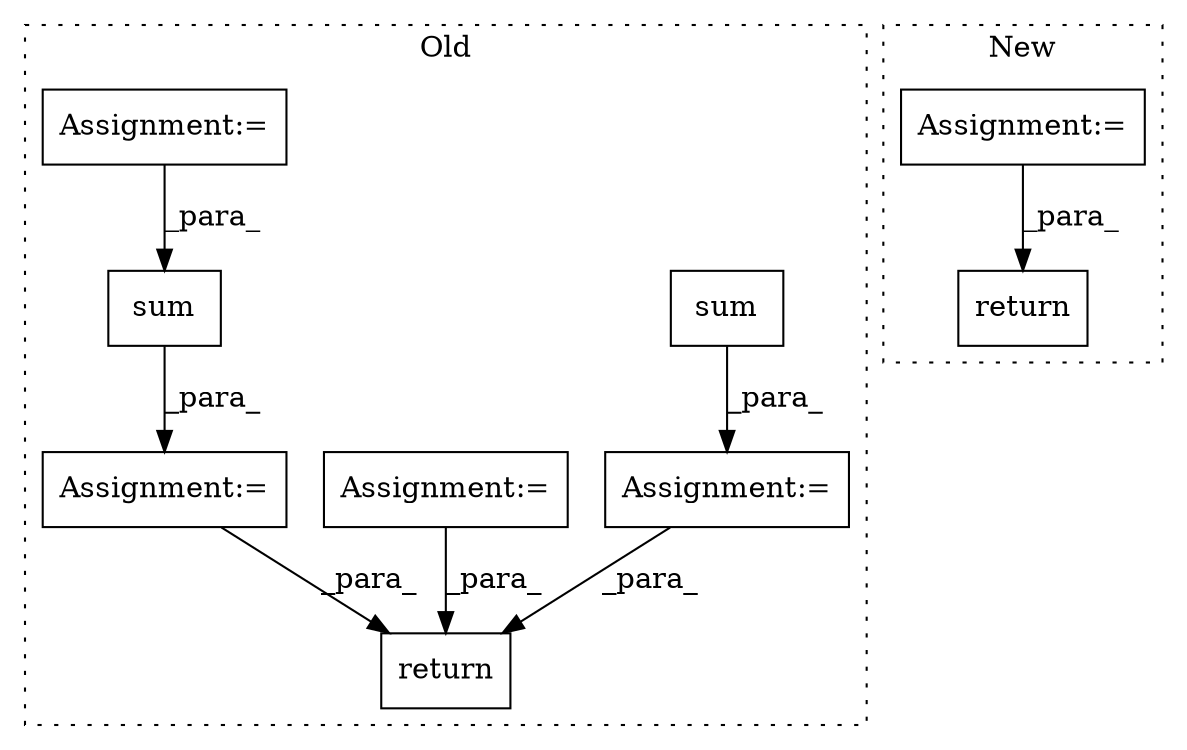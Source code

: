 digraph G {
subgraph cluster0 {
1 [label="sum" a="32" s="8344,8365" l="4,1" shape="box"];
3 [label="return" a="41" s="8680" l="14" shape="box"];
5 [label="Assignment:=" a="7" s="8288" l="1" shape="box"];
6 [label="Assignment:=" a="7" s="8337" l="1" shape="box"];
7 [label="Assignment:=" a="7" s="8399" l="14" shape="box"];
8 [label="Assignment:=" a="7" s="7354" l="14" shape="box"];
9 [label="sum" a="32" s="8295,8313" l="4,1" shape="box"];
label = "Old";
style="dotted";
}
subgraph cluster1 {
2 [label="return" a="41" s="8088" l="14" shape="box"];
4 [label="Assignment:=" a="7" s="7693" l="1" shape="box"];
label = "New";
style="dotted";
}
1 -> 6 [label="_para_"];
4 -> 2 [label="_para_"];
5 -> 3 [label="_para_"];
6 -> 3 [label="_para_"];
7 -> 3 [label="_para_"];
8 -> 9 [label="_para_"];
9 -> 5 [label="_para_"];
}